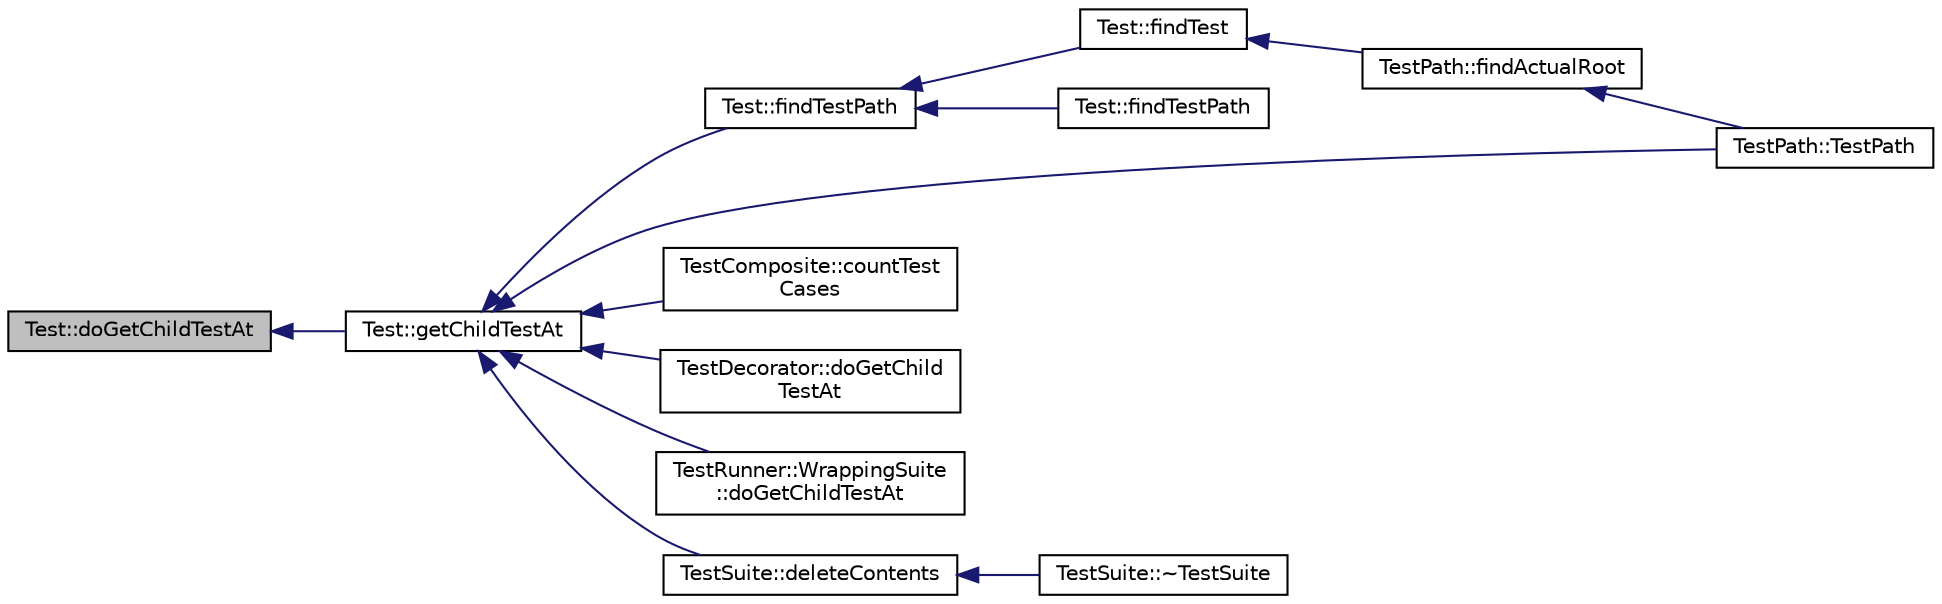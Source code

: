 digraph "Test::doGetChildTestAt"
{
  edge [fontname="Helvetica",fontsize="10",labelfontname="Helvetica",labelfontsize="10"];
  node [fontname="Helvetica",fontsize="10",shape=record];
  rankdir="LR";
  Node1 [label="Test::doGetChildTestAt",height=0.2,width=0.4,color="black", fillcolor="grey75", style="filled", fontcolor="black"];
  Node1 -> Node2 [dir="back",color="midnightblue",fontsize="10",style="solid",fontname="Helvetica"];
  Node2 [label="Test::getChildTestAt",height=0.2,width=0.4,color="black", fillcolor="white", style="filled",URL="$class_test.html#a5311b8b24ec3d92f749272f5c642d42f",tooltip="Returns the child test of the specified index. "];
  Node2 -> Node3 [dir="back",color="midnightblue",fontsize="10",style="solid",fontname="Helvetica"];
  Node3 [label="Test::findTestPath",height=0.2,width=0.4,color="black", fillcolor="white", style="filled",URL="$class_test.html#ac14ebe5c88d6edf0280f1205626a89bd",tooltip="Finds the test with the specified name and its parents test. "];
  Node3 -> Node4 [dir="back",color="midnightblue",fontsize="10",style="solid",fontname="Helvetica"];
  Node4 [label="Test::findTest",height=0.2,width=0.4,color="black", fillcolor="white", style="filled",URL="$class_test.html#aba7193712668533f2fa048a93e0f4705",tooltip="Finds the test with the specified name in the hierarchy. "];
  Node4 -> Node5 [dir="back",color="midnightblue",fontsize="10",style="solid",fontname="Helvetica"];
  Node5 [label="TestPath::findActualRoot",height=0.2,width=0.4,color="black", fillcolor="white", style="filled",URL="$class_test_path.html#a4229e1e693fbadd725d532e4a92e7d6d",tooltip="Finds the actual root of a path string and get the path string name components. "];
  Node5 -> Node6 [dir="back",color="midnightblue",fontsize="10",style="solid",fontname="Helvetica"];
  Node6 [label="TestPath::TestPath",height=0.2,width=0.4,color="black", fillcolor="white", style="filled",URL="$class_test_path.html#a5855701e39a328a19f9780a130106cb3",tooltip="Resolves a path from a string returned by toString(). "];
  Node3 -> Node7 [dir="back",color="midnightblue",fontsize="10",style="solid",fontname="Helvetica"];
  Node7 [label="Test::findTestPath",height=0.2,width=0.4,color="black", fillcolor="white", style="filled",URL="$class_test.html#aff5ac29caeb2acf85002cbf16276cda8",tooltip="Finds the specified test and its parents test. "];
  Node2 -> Node8 [dir="back",color="midnightblue",fontsize="10",style="solid",fontname="Helvetica"];
  Node8 [label="TestComposite::countTest\lCases",height=0.2,width=0.4,color="black", fillcolor="white", style="filled",URL="$class_test_composite.html#aab3a79f9629eb6f026467e9c27b08788",tooltip="Return the number of test cases invoked by run(). "];
  Node2 -> Node9 [dir="back",color="midnightblue",fontsize="10",style="solid",fontname="Helvetica"];
  Node9 [label="TestDecorator::doGetChild\lTestAt",height=0.2,width=0.4,color="black", fillcolor="white", style="filled",URL="$class_test_decorator.html#a6a00721e39bb7e7ce5356e9a10584275",tooltip="Returns the child test of the specified valid index. "];
  Node2 -> Node6 [dir="back",color="midnightblue",fontsize="10",style="solid",fontname="Helvetica"];
  Node2 -> Node10 [dir="back",color="midnightblue",fontsize="10",style="solid",fontname="Helvetica"];
  Node10 [label="TestRunner::WrappingSuite\l::doGetChildTestAt",height=0.2,width=0.4,color="black", fillcolor="white", style="filled",URL="$class_test_runner_1_1_wrapping_suite.html#a6fb842923093bf03c43cb69041b50e52",tooltip="Returns the child test of the specified valid index. "];
  Node2 -> Node11 [dir="back",color="midnightblue",fontsize="10",style="solid",fontname="Helvetica"];
  Node11 [label="TestSuite::deleteContents",height=0.2,width=0.4,color="black", fillcolor="white", style="filled",URL="$class_test_suite.html#a6901d813932cf2919c20ca55bb922dae",tooltip="Deletes all tests in the suite. "];
  Node11 -> Node12 [dir="back",color="midnightblue",fontsize="10",style="solid",fontname="Helvetica"];
  Node12 [label="TestSuite::~TestSuite",height=0.2,width=0.4,color="black", fillcolor="white", style="filled",URL="$class_test_suite.html#a1a4603e985169c62d251876dd3910b5e",tooltip="Destructor. "];
}
